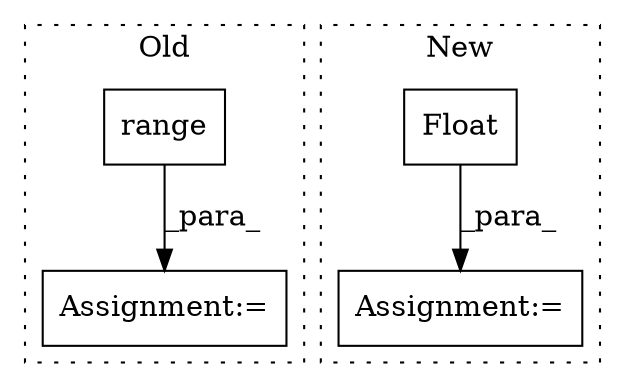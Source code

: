 digraph G {
subgraph cluster0 {
1 [label="range" a="32" s="2840,2847" l="6,1" shape="box"];
3 [label="Assignment:=" a="7" s="2833" l="24" shape="box"];
label = "Old";
style="dotted";
}
subgraph cluster1 {
2 [label="Float" a="32" s="3126,3151" l="6,1" shape="box"];
4 [label="Assignment:=" a="7" s="3119" l="1" shape="box"];
label = "New";
style="dotted";
}
1 -> 3 [label="_para_"];
2 -> 4 [label="_para_"];
}